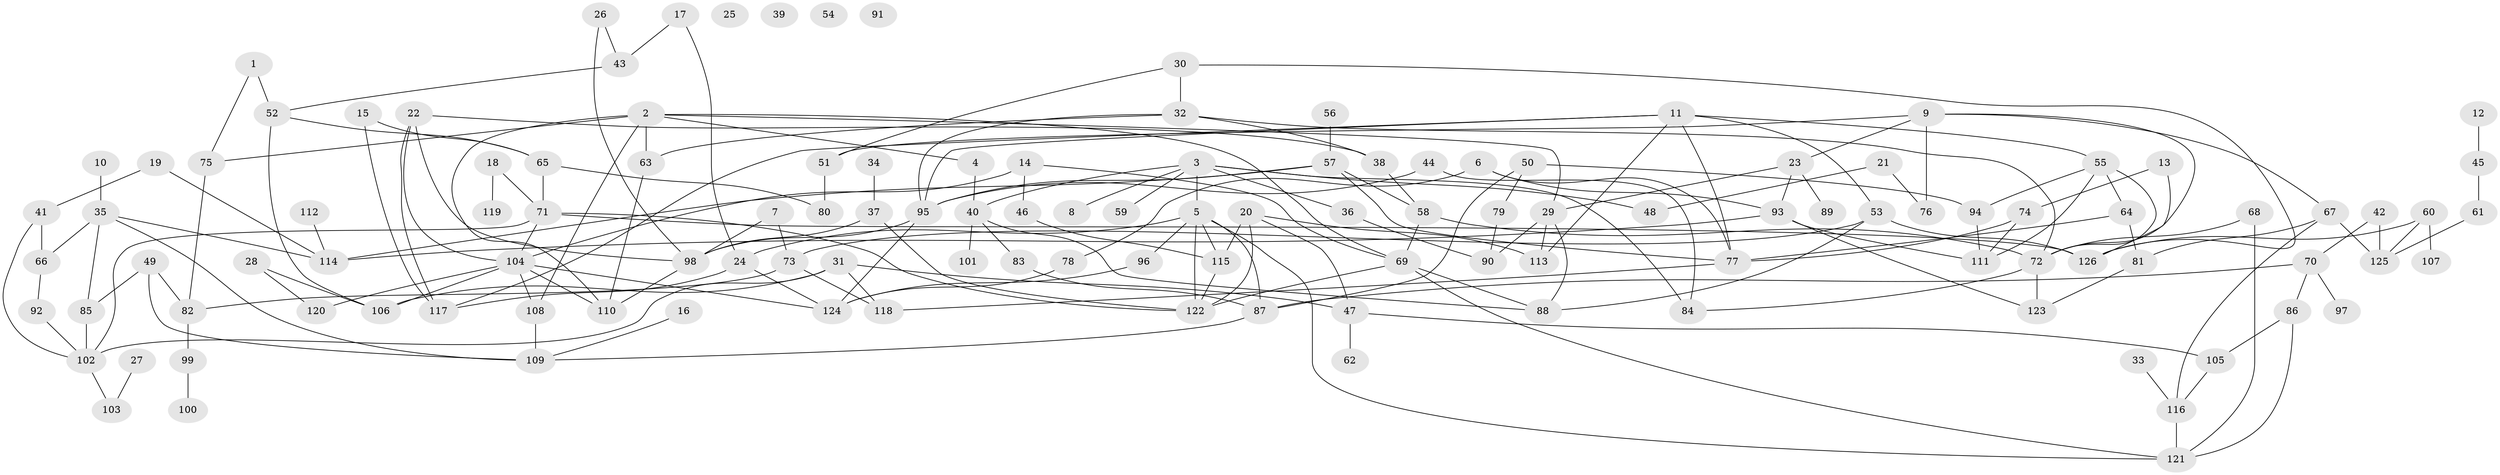 // Generated by graph-tools (version 1.1) at 2025/12/03/09/25 04:12:52]
// undirected, 126 vertices, 199 edges
graph export_dot {
graph [start="1"]
  node [color=gray90,style=filled];
  1;
  2;
  3;
  4;
  5;
  6;
  7;
  8;
  9;
  10;
  11;
  12;
  13;
  14;
  15;
  16;
  17;
  18;
  19;
  20;
  21;
  22;
  23;
  24;
  25;
  26;
  27;
  28;
  29;
  30;
  31;
  32;
  33;
  34;
  35;
  36;
  37;
  38;
  39;
  40;
  41;
  42;
  43;
  44;
  45;
  46;
  47;
  48;
  49;
  50;
  51;
  52;
  53;
  54;
  55;
  56;
  57;
  58;
  59;
  60;
  61;
  62;
  63;
  64;
  65;
  66;
  67;
  68;
  69;
  70;
  71;
  72;
  73;
  74;
  75;
  76;
  77;
  78;
  79;
  80;
  81;
  82;
  83;
  84;
  85;
  86;
  87;
  88;
  89;
  90;
  91;
  92;
  93;
  94;
  95;
  96;
  97;
  98;
  99;
  100;
  101;
  102;
  103;
  104;
  105;
  106;
  107;
  108;
  109;
  110;
  111;
  112;
  113;
  114;
  115;
  116;
  117;
  118;
  119;
  120;
  121;
  122;
  123;
  124;
  125;
  126;
  1 -- 52;
  1 -- 75;
  2 -- 4;
  2 -- 29;
  2 -- 63;
  2 -- 69;
  2 -- 75;
  2 -- 108;
  2 -- 110;
  3 -- 5;
  3 -- 8;
  3 -- 36;
  3 -- 40;
  3 -- 48;
  3 -- 59;
  3 -- 84;
  4 -- 40;
  5 -- 24;
  5 -- 87;
  5 -- 96;
  5 -- 115;
  5 -- 121;
  5 -- 122;
  6 -- 77;
  6 -- 78;
  6 -- 93;
  7 -- 73;
  7 -- 98;
  9 -- 23;
  9 -- 51;
  9 -- 67;
  9 -- 72;
  9 -- 76;
  10 -- 35;
  11 -- 53;
  11 -- 55;
  11 -- 77;
  11 -- 95;
  11 -- 113;
  11 -- 117;
  12 -- 45;
  13 -- 74;
  13 -- 126;
  14 -- 46;
  14 -- 69;
  14 -- 104;
  15 -- 65;
  15 -- 117;
  16 -- 109;
  17 -- 24;
  17 -- 43;
  18 -- 71;
  18 -- 119;
  19 -- 41;
  19 -- 114;
  20 -- 47;
  20 -- 113;
  20 -- 115;
  20 -- 122;
  21 -- 48;
  21 -- 76;
  22 -- 38;
  22 -- 98;
  22 -- 104;
  22 -- 117;
  23 -- 29;
  23 -- 89;
  23 -- 93;
  24 -- 117;
  24 -- 124;
  26 -- 43;
  26 -- 98;
  27 -- 103;
  28 -- 106;
  28 -- 120;
  29 -- 88;
  29 -- 90;
  29 -- 113;
  30 -- 32;
  30 -- 51;
  30 -- 126;
  31 -- 47;
  31 -- 102;
  31 -- 106;
  31 -- 118;
  32 -- 38;
  32 -- 63;
  32 -- 72;
  32 -- 95;
  33 -- 116;
  34 -- 37;
  35 -- 66;
  35 -- 85;
  35 -- 109;
  35 -- 114;
  36 -- 90;
  37 -- 98;
  37 -- 122;
  38 -- 58;
  40 -- 83;
  40 -- 88;
  40 -- 101;
  41 -- 66;
  41 -- 102;
  42 -- 70;
  42 -- 125;
  43 -- 52;
  44 -- 84;
  44 -- 95;
  45 -- 61;
  46 -- 115;
  47 -- 62;
  47 -- 105;
  49 -- 82;
  49 -- 85;
  49 -- 109;
  50 -- 79;
  50 -- 87;
  50 -- 94;
  51 -- 80;
  52 -- 65;
  52 -- 106;
  53 -- 73;
  53 -- 88;
  53 -- 126;
  55 -- 64;
  55 -- 72;
  55 -- 94;
  55 -- 111;
  56 -- 57;
  57 -- 58;
  57 -- 77;
  57 -- 95;
  57 -- 114;
  58 -- 69;
  58 -- 72;
  60 -- 107;
  60 -- 125;
  60 -- 126;
  61 -- 125;
  63 -- 110;
  64 -- 77;
  64 -- 81;
  65 -- 71;
  65 -- 80;
  66 -- 92;
  67 -- 81;
  67 -- 116;
  67 -- 125;
  68 -- 72;
  68 -- 121;
  69 -- 88;
  69 -- 121;
  69 -- 122;
  70 -- 86;
  70 -- 87;
  70 -- 97;
  71 -- 102;
  71 -- 104;
  71 -- 122;
  71 -- 126;
  72 -- 84;
  72 -- 123;
  73 -- 82;
  73 -- 118;
  74 -- 77;
  74 -- 111;
  75 -- 82;
  77 -- 118;
  78 -- 124;
  79 -- 90;
  81 -- 123;
  82 -- 99;
  83 -- 87;
  85 -- 102;
  86 -- 105;
  86 -- 121;
  87 -- 109;
  92 -- 102;
  93 -- 111;
  93 -- 114;
  93 -- 123;
  94 -- 111;
  95 -- 98;
  95 -- 124;
  96 -- 124;
  98 -- 110;
  99 -- 100;
  102 -- 103;
  104 -- 106;
  104 -- 108;
  104 -- 110;
  104 -- 120;
  104 -- 124;
  105 -- 116;
  108 -- 109;
  112 -- 114;
  115 -- 122;
  116 -- 121;
}
